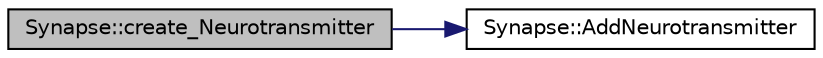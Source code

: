 digraph "Synapse::create_Neurotransmitter"
{
  edge [fontname="Helvetica",fontsize="10",labelfontname="Helvetica",labelfontsize="10"];
  node [fontname="Helvetica",fontsize="10",shape=record];
  rankdir="LR";
  Node1 [label="Synapse::create_Neurotransmitter",height=0.2,width=0.4,color="black", fillcolor="grey75", style="filled", fontcolor="black"];
  Node1 -> Node2 [color="midnightblue",fontsize="10",style="solid",fontname="Helvetica"];
  Node2 [label="Synapse::AddNeurotransmitter",height=0.2,width=0.4,color="black", fillcolor="white", style="filled",URL="$class_synapse.html#a58533a55c6aaa237c3362de8b9737121"];
}
